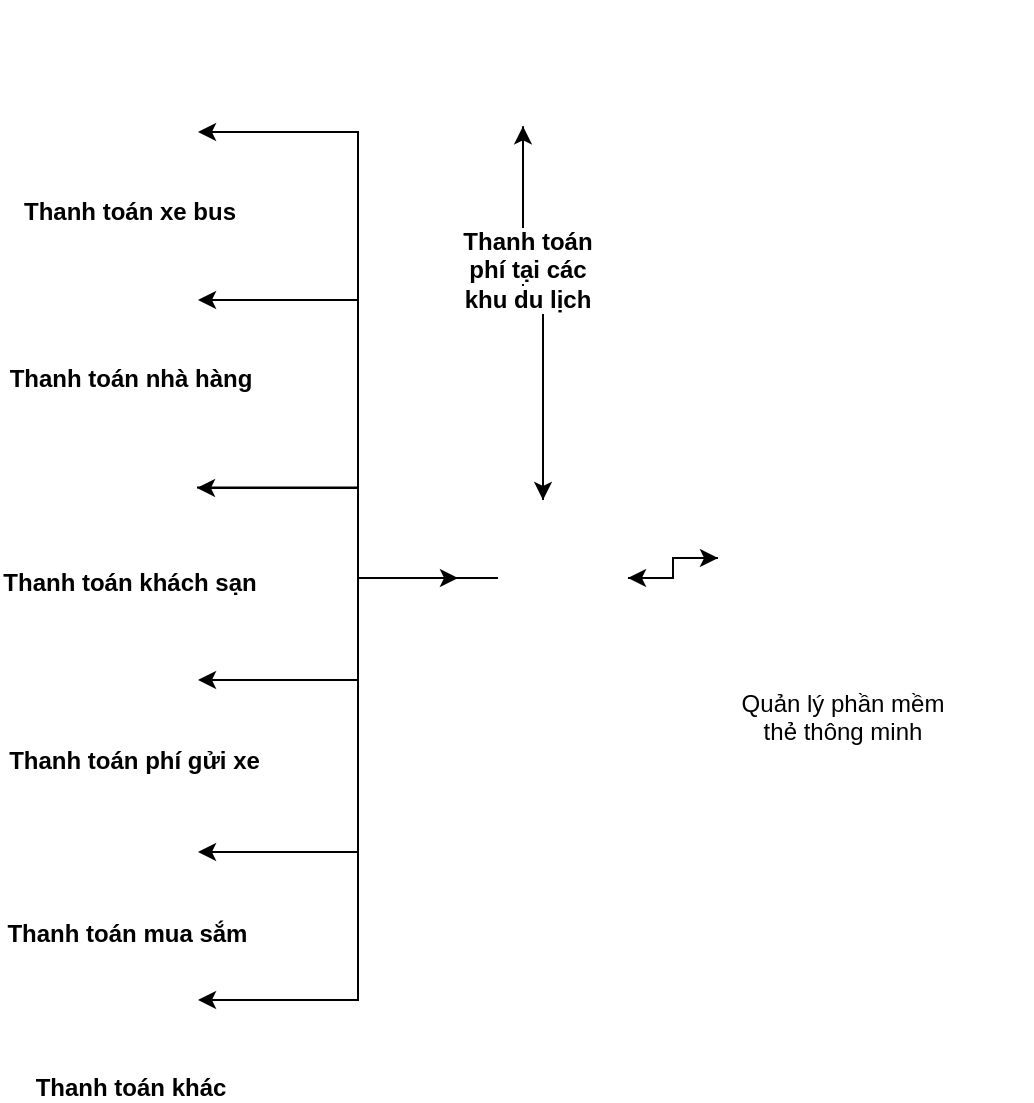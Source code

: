 <mxfile version="18.1.3" type="github">
  <diagram id="YVmNv48VYtaEa-Qu43L8" name="Page-1">
    <mxGraphModel dx="965" dy="597" grid="1" gridSize="10" guides="1" tooltips="1" connect="1" arrows="1" fold="1" page="1" pageScale="1" pageWidth="850" pageHeight="1100" math="0" shadow="0">
      <root>
        <mxCell id="0" />
        <mxCell id="1" parent="0" />
        <mxCell id="V7S1DQHfznA4UIGBVDYL-12" style="edgeStyle=orthogonalEdgeStyle;rounded=0;orthogonalLoop=1;jettySize=auto;html=1;exitX=0;exitY=0.5;exitDx=0;exitDy=0;entryX=1;entryY=0.5;entryDx=0;entryDy=0;" edge="1" parent="1" source="V7S1DQHfznA4UIGBVDYL-3" target="V7S1DQHfznA4UIGBVDYL-9">
          <mxGeometry relative="1" as="geometry" />
        </mxCell>
        <mxCell id="V7S1DQHfznA4UIGBVDYL-3" value="Quản lý phần mềm &#xa;thẻ thông minh" style="shape=image;verticalLabelPosition=bottom;labelBackgroundColor=default;verticalAlign=top;aspect=fixed;imageAspect=0;image=https://cdn.iconscout.com/icon/premium/png-256-thumb/data-management-1683684-1431573.png;" vertex="1" parent="1">
          <mxGeometry x="540" y="280" width="125" height="118" as="geometry" />
        </mxCell>
        <mxCell id="V7S1DQHfznA4UIGBVDYL-4" value="" style="shape=image;verticalLabelPosition=bottom;labelBackgroundColor=default;verticalAlign=top;aspect=fixed;imageAspect=0;image=https://cdn4.iconfinder.com/data/icons/education-information/32/data-512.png;" vertex="1" parent="1">
          <mxGeometry x="636" y="344" width="61" height="54" as="geometry" />
        </mxCell>
        <mxCell id="V7S1DQHfznA4UIGBVDYL-13" value="" style="edgeStyle=orthogonalEdgeStyle;rounded=0;orthogonalLoop=1;jettySize=auto;html=1;" edge="1" parent="1" source="V7S1DQHfznA4UIGBVDYL-9" target="V7S1DQHfznA4UIGBVDYL-3">
          <mxGeometry relative="1" as="geometry" />
        </mxCell>
        <mxCell id="V7S1DQHfznA4UIGBVDYL-26" style="edgeStyle=orthogonalEdgeStyle;rounded=0;orthogonalLoop=1;jettySize=auto;html=1;" edge="1" parent="1" source="V7S1DQHfznA4UIGBVDYL-9">
          <mxGeometry relative="1" as="geometry">
            <mxPoint x="280" y="126" as="targetPoint" />
            <Array as="points">
              <mxPoint x="360" y="349" />
              <mxPoint x="360" y="126" />
            </Array>
          </mxGeometry>
        </mxCell>
        <mxCell id="V7S1DQHfznA4UIGBVDYL-33" style="edgeStyle=orthogonalEdgeStyle;rounded=0;orthogonalLoop=1;jettySize=auto;html=1;exitX=0;exitY=0.5;exitDx=0;exitDy=0;" edge="1" parent="1">
          <mxGeometry relative="1" as="geometry">
            <mxPoint x="430" y="349" as="sourcePoint" />
            <mxPoint x="280" y="560" as="targetPoint" />
            <Array as="points">
              <mxPoint x="360" y="349" />
              <mxPoint x="360" y="560" />
            </Array>
          </mxGeometry>
        </mxCell>
        <mxCell id="V7S1DQHfznA4UIGBVDYL-34" style="edgeStyle=orthogonalEdgeStyle;rounded=0;orthogonalLoop=1;jettySize=auto;html=1;" edge="1" parent="1" source="V7S1DQHfznA4UIGBVDYL-9">
          <mxGeometry relative="1" as="geometry">
            <mxPoint x="280" y="210" as="targetPoint" />
            <Array as="points">
              <mxPoint x="360" y="349" />
              <mxPoint x="360" y="210" />
            </Array>
          </mxGeometry>
        </mxCell>
        <mxCell id="V7S1DQHfznA4UIGBVDYL-35" style="edgeStyle=orthogonalEdgeStyle;rounded=0;orthogonalLoop=1;jettySize=auto;html=1;exitX=0;exitY=0.5;exitDx=0;exitDy=0;" edge="1" parent="1" source="V7S1DQHfznA4UIGBVDYL-9" target="V7S1DQHfznA4UIGBVDYL-20">
          <mxGeometry relative="1" as="geometry">
            <Array as="points">
              <mxPoint x="360" y="349" />
              <mxPoint x="360" y="304" />
            </Array>
          </mxGeometry>
        </mxCell>
        <mxCell id="V7S1DQHfznA4UIGBVDYL-36" style="edgeStyle=orthogonalEdgeStyle;rounded=0;orthogonalLoop=1;jettySize=auto;html=1;exitX=0;exitY=0.5;exitDx=0;exitDy=0;" edge="1" parent="1" source="V7S1DQHfznA4UIGBVDYL-9">
          <mxGeometry relative="1" as="geometry">
            <mxPoint x="280" y="400" as="targetPoint" />
            <Array as="points">
              <mxPoint x="360" y="349" />
              <mxPoint x="360" y="400" />
            </Array>
          </mxGeometry>
        </mxCell>
        <mxCell id="V7S1DQHfznA4UIGBVDYL-37" style="edgeStyle=orthogonalEdgeStyle;rounded=0;orthogonalLoop=1;jettySize=auto;html=1;exitX=0;exitY=0.5;exitDx=0;exitDy=0;" edge="1" parent="1" source="V7S1DQHfznA4UIGBVDYL-9">
          <mxGeometry relative="1" as="geometry">
            <mxPoint x="280" y="486" as="targetPoint" />
            <Array as="points">
              <mxPoint x="360" y="349" />
              <mxPoint x="360" y="486" />
            </Array>
          </mxGeometry>
        </mxCell>
        <mxCell id="V7S1DQHfznA4UIGBVDYL-40" style="edgeStyle=orthogonalEdgeStyle;rounded=0;orthogonalLoop=1;jettySize=auto;html=1;entryX=0.5;entryY=1;entryDx=0;entryDy=0;" edge="1" parent="1" source="V7S1DQHfznA4UIGBVDYL-9" target="V7S1DQHfznA4UIGBVDYL-39">
          <mxGeometry relative="1" as="geometry" />
        </mxCell>
        <mxCell id="V7S1DQHfznA4UIGBVDYL-9" value="" style="shape=image;verticalLabelPosition=bottom;labelBackgroundColor=default;verticalAlign=top;aspect=fixed;imageAspect=0;image=https://cdn.iconscout.com/icon/free/png-256/credit-card-955-1115056.png;" vertex="1" parent="1">
          <mxGeometry x="410" y="310" width="85" height="78" as="geometry" />
        </mxCell>
        <mxCell id="V7S1DQHfznA4UIGBVDYL-17" value="Thanh toán xe bus" style="shape=image;verticalLabelPosition=bottom;labelBackgroundColor=default;verticalAlign=top;aspect=fixed;imageAspect=0;image=https://cdn-icons-png.flaticon.com/512/543/543885.png;fontStyle=1" vertex="1" parent="1">
          <mxGeometry x="220" y="100" width="52" height="52" as="geometry" />
        </mxCell>
        <mxCell id="V7S1DQHfznA4UIGBVDYL-19" value="Thanh toán nhà hàng" style="shape=image;verticalLabelPosition=bottom;labelBackgroundColor=default;verticalAlign=top;aspect=fixed;imageAspect=0;image=https://1.bp.blogspot.com/-wKjpoEMGQTI/YPuC-DgXm7I/AAAAAAAAeGU/QPQwFgCCd1MWt8JS9BCDMgJGAw7o0mMkQCNcBGAsYHQ/w320-h320/nha-hang.png;fontStyle=1" vertex="1" parent="1">
          <mxGeometry x="221" y="184.5" width="51" height="51" as="geometry" />
        </mxCell>
        <mxCell id="V7S1DQHfznA4UIGBVDYL-38" style="edgeStyle=orthogonalEdgeStyle;rounded=0;orthogonalLoop=1;jettySize=auto;html=1;entryX=0;entryY=0.5;entryDx=0;entryDy=0;" edge="1" parent="1" source="V7S1DQHfznA4UIGBVDYL-20" target="V7S1DQHfznA4UIGBVDYL-9">
          <mxGeometry relative="1" as="geometry">
            <Array as="points">
              <mxPoint x="360" y="304" />
              <mxPoint x="360" y="349" />
            </Array>
          </mxGeometry>
        </mxCell>
        <mxCell id="V7S1DQHfznA4UIGBVDYL-20" value="Thanh toán khách sạn" style="shape=image;verticalLabelPosition=bottom;labelBackgroundColor=default;verticalAlign=top;aspect=fixed;imageAspect=0;image=https://png.pngtree.com/png-clipart/20191123/original/pngtree-hotel-building-vector-illustration-with-simple-design-hotel-icon-png-image_5194507.jpg;fontStyle=1" vertex="1" parent="1">
          <mxGeometry x="212.5" y="270" width="67" height="67.39" as="geometry" />
        </mxCell>
        <mxCell id="V7S1DQHfznA4UIGBVDYL-22" value="Thanh toán phí gửi xe" style="shape=image;verticalLabelPosition=bottom;labelBackgroundColor=default;verticalAlign=top;aspect=fixed;imageAspect=0;image=https://png.pngtree.com/png-vector/20190115/ourlarge/pngtree-car-in-garage-flat-multi-color-icon-png-image_315868.jpg;fontStyle=1" vertex="1" parent="1">
          <mxGeometry x="220" y="370" width="56.5" height="56.5" as="geometry" />
        </mxCell>
        <mxCell id="V7S1DQHfznA4UIGBVDYL-23" value="Thanh toán mua sắm " style="shape=image;verticalLabelPosition=bottom;labelBackgroundColor=default;verticalAlign=top;aspect=fixed;imageAspect=0;image=https://png.pngtree.com/element_our/20190522/ourlarge/pngtree-shopping-cart-icon-design-image_1071385.jpg;fontStyle=1" vertex="1" parent="1">
          <mxGeometry x="220" y="460" width="52.75" height="52.75" as="geometry" />
        </mxCell>
        <mxCell id="V7S1DQHfznA4UIGBVDYL-25" value="Thanh toán khác" style="shape=image;verticalLabelPosition=bottom;labelBackgroundColor=default;verticalAlign=top;aspect=fixed;imageAspect=0;image=https://banner2.cleanpng.com/20180402/jyw/kisspng-payment-gateway-payment-processor-computer-icons-e-payment-5ac2099273b664.34.jpg;fontStyle=1" vertex="1" parent="1">
          <mxGeometry x="216.5" y="530" width="60" height="60" as="geometry" />
        </mxCell>
        <mxCell id="V7S1DQHfznA4UIGBVDYL-41" style="edgeStyle=orthogonalEdgeStyle;rounded=0;orthogonalLoop=1;jettySize=auto;html=1;exitX=0.5;exitY=1;exitDx=0;exitDy=0;entryX=0.5;entryY=0;entryDx=0;entryDy=0;" edge="1" parent="1" source="V7S1DQHfznA4UIGBVDYL-39" target="V7S1DQHfznA4UIGBVDYL-9">
          <mxGeometry relative="1" as="geometry" />
        </mxCell>
        <mxCell id="V7S1DQHfznA4UIGBVDYL-39" value="" style="shape=image;verticalLabelPosition=bottom;labelBackgroundColor=default;verticalAlign=top;aspect=fixed;imageAspect=0;image=https://victoriatourist.com.vn/wp-content/uploads/2020/06/unnamed.png;" vertex="1" parent="1">
          <mxGeometry x="410" y="60" width="65" height="63.14" as="geometry" />
        </mxCell>
        <mxCell id="V7S1DQHfznA4UIGBVDYL-42" value="&lt;span style=&quot;background-color: rgb(255, 255, 255);&quot;&gt;&lt;b&gt;Thanh toán phí tại các khu du lịch&lt;/b&gt;&lt;/span&gt;" style="text;html=1;strokeColor=none;fillColor=none;align=center;verticalAlign=middle;whiteSpace=wrap;rounded=0;" vertex="1" parent="1">
          <mxGeometry x="410" y="180" width="70" height="30" as="geometry" />
        </mxCell>
      </root>
    </mxGraphModel>
  </diagram>
</mxfile>
